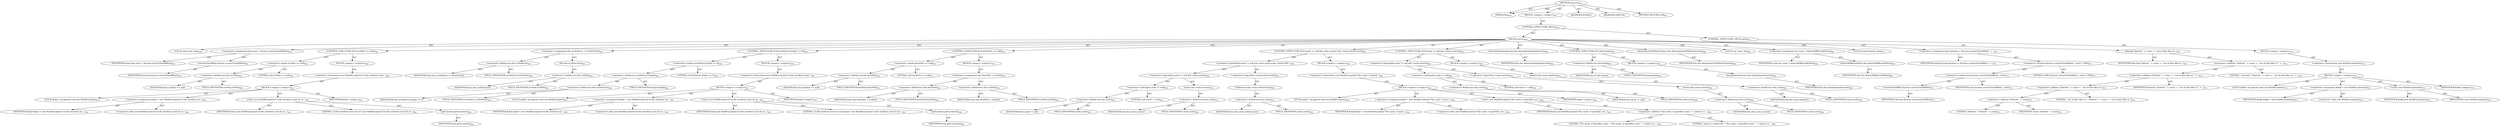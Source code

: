 digraph "execute" {  
"111669149709" [label = <(METHOD,execute)<SUB>637</SUB>> ]
"115964117000" [label = <(PARAM,this)<SUB>637</SUB>> ]
"25769803861" [label = <(BLOCK,&lt;empty&gt;,&lt;empty&gt;)<SUB>637</SUB>> ]
"47244640330" [label = <(CONTROL_STRUCTURE,TRY,try)<SUB>638</SUB>> ]
"25769803862" [label = <(BLOCK,try,try)<SUB>638</SUB>> ]
"94489280596" [label = <(LOCAL,long start: long)<SUB>639</SUB>> ]
"30064771607" [label = <(&lt;operator&gt;.assignment,long start = System.currentTimeMillis())<SUB>639</SUB>> ]
"68719477191" [label = <(IDENTIFIER,start,long start = System.currentTimeMillis())<SUB>639</SUB>> ]
"30064771608" [label = <(currentTimeMillis,System.currentTimeMillis())<SUB>639</SUB>> ]
"68719477192" [label = <(IDENTIFIER,System,System.currentTimeMillis())<SUB>639</SUB>> ]
"47244640331" [label = <(CONTROL_STRUCTURE,IF,if (srcPath == null))<SUB>640</SUB>> ]
"30064771609" [label = <(&lt;operator&gt;.equals,srcPath == null)<SUB>640</SUB>> ]
"30064771610" [label = <(&lt;operator&gt;.fieldAccess,this.srcPath)<SUB>640</SUB>> ]
"68719477193" [label = <(IDENTIFIER,this,srcPath == null)> ]
"55834574945" [label = <(FIELD_IDENTIFIER,srcPath,srcPath)<SUB>640</SUB>> ]
"90194313308" [label = <(LITERAL,null,srcPath == null)<SUB>640</SUB>> ]
"25769803863" [label = <(BLOCK,&lt;empty&gt;,&lt;empty&gt;)<SUB>640</SUB>> ]
"30064771611" [label = <(&lt;operator&gt;.throw,throw new BuildException(&quot;srcdir attribute must...)<SUB>641</SUB>> ]
"25769803864" [label = <(BLOCK,&lt;empty&gt;,&lt;empty&gt;)<SUB>641</SUB>> ]
"94489280597" [label = <(LOCAL,$obj3: org.apache.tools.ant.BuildException)<SUB>641</SUB>> ]
"30064771612" [label = <(&lt;operator&gt;.assignment,$obj3 = new BuildException(&quot;srcdir attribute mu...)<SUB>641</SUB>> ]
"68719477194" [label = <(IDENTIFIER,$obj3,$obj3 = new BuildException(&quot;srcdir attribute mu...)<SUB>641</SUB>> ]
"30064771613" [label = <(&lt;operator&gt;.alloc,new BuildException(&quot;srcdir attribute must be se...)<SUB>641</SUB>> ]
"30064771614" [label = <(&lt;init&gt;,new BuildException(&quot;srcdir attribute must be se...)<SUB>641</SUB>> ]
"68719477195" [label = <(IDENTIFIER,$obj3,new BuildException(&quot;srcdir attribute must be se...)<SUB>641</SUB>> ]
"90194313309" [label = <(LITERAL,&quot;srcdir attribute must be set&quot;,new BuildException(&quot;srcdir attribute must be se...)<SUB>641</SUB>> ]
"30064771615" [label = <(getLocation,getLocation())<SUB>642</SUB>> ]
"68719476763" [label = <(IDENTIFIER,this,getLocation())<SUB>642</SUB>> ]
"68719477196" [label = <(IDENTIFIER,$obj3,&lt;empty&gt;)<SUB>641</SUB>> ]
"30064771616" [label = <(&lt;operator&gt;.assignment,this.srcPathList = srcPath.list())<SUB>645</SUB>> ]
"30064771617" [label = <(&lt;operator&gt;.fieldAccess,this.srcPathList)<SUB>645</SUB>> ]
"68719477197" [label = <(IDENTIFIER,this,this.srcPathList = srcPath.list())> ]
"55834574946" [label = <(FIELD_IDENTIFIER,srcPathList,srcPathList)<SUB>645</SUB>> ]
"30064771618" [label = <(list,this.srcPath.list())<SUB>645</SUB>> ]
"30064771619" [label = <(&lt;operator&gt;.fieldAccess,this.srcPath)<SUB>645</SUB>> ]
"68719477198" [label = <(IDENTIFIER,this,this.srcPath.list())> ]
"55834574947" [label = <(FIELD_IDENTIFIER,srcPath,srcPath)<SUB>645</SUB>> ]
"47244640332" [label = <(CONTROL_STRUCTURE,IF,if (srcPathList.length == 0))<SUB>646</SUB>> ]
"30064771620" [label = <(&lt;operator&gt;.equals,srcPathList.length == 0)<SUB>646</SUB>> ]
"30064771621" [label = <(&lt;operator&gt;.fieldAccess,srcPathList.length)<SUB>646</SUB>> ]
"30064771622" [label = <(&lt;operator&gt;.fieldAccess,this.srcPathList)<SUB>646</SUB>> ]
"68719477199" [label = <(IDENTIFIER,this,srcPathList.length == 0)> ]
"55834574948" [label = <(FIELD_IDENTIFIER,srcPathList,srcPathList)<SUB>646</SUB>> ]
"55834574949" [label = <(FIELD_IDENTIFIER,length,length)<SUB>646</SUB>> ]
"90194313310" [label = <(LITERAL,0,srcPathList.length == 0)<SUB>646</SUB>> ]
"25769803865" [label = <(BLOCK,&lt;empty&gt;,&lt;empty&gt;)<SUB>646</SUB>> ]
"30064771623" [label = <(&lt;operator&gt;.throw,throw new BuildException(&quot;srcdir attribute must...)<SUB>647</SUB>> ]
"25769803866" [label = <(BLOCK,&lt;empty&gt;,&lt;empty&gt;)<SUB>647</SUB>> ]
"94489280598" [label = <(LOCAL,$obj4: org.apache.tools.ant.BuildException)<SUB>647</SUB>> ]
"30064771624" [label = <(&lt;operator&gt;.assignment,$obj4 = new BuildException(&quot;srcdir attribute mu...)<SUB>647</SUB>> ]
"68719477200" [label = <(IDENTIFIER,$obj4,$obj4 = new BuildException(&quot;srcdir attribute mu...)<SUB>647</SUB>> ]
"30064771625" [label = <(&lt;operator&gt;.alloc,new BuildException(&quot;srcdir attribute must be no...)<SUB>647</SUB>> ]
"30064771626" [label = <(&lt;init&gt;,new BuildException(&quot;srcdir attribute must be no...)<SUB>647</SUB>> ]
"68719477201" [label = <(IDENTIFIER,$obj4,new BuildException(&quot;srcdir attribute must be no...)<SUB>647</SUB>> ]
"90194313311" [label = <(LITERAL,&quot;srcdir attribute must be non-empty&quot;,new BuildException(&quot;srcdir attribute must be no...)<SUB>647</SUB>> ]
"30064771627" [label = <(getLocation,getLocation())<SUB>648</SUB>> ]
"68719476764" [label = <(IDENTIFIER,this,getLocation())<SUB>648</SUB>> ]
"68719477202" [label = <(IDENTIFIER,$obj4,&lt;empty&gt;)<SUB>647</SUB>> ]
"47244640333" [label = <(CONTROL_STRUCTURE,IF,if (destPath == null))<SUB>651</SUB>> ]
"30064771628" [label = <(&lt;operator&gt;.equals,destPath == null)<SUB>651</SUB>> ]
"30064771629" [label = <(&lt;operator&gt;.fieldAccess,this.destPath)<SUB>651</SUB>> ]
"68719477203" [label = <(IDENTIFIER,this,destPath == null)> ]
"55834574950" [label = <(FIELD_IDENTIFIER,destPath,destPath)<SUB>651</SUB>> ]
"90194313312" [label = <(LITERAL,null,destPath == null)<SUB>651</SUB>> ]
"25769803867" [label = <(BLOCK,&lt;empty&gt;,&lt;empty&gt;)<SUB>651</SUB>> ]
"30064771630" [label = <(&lt;operator&gt;.assignment,this.destPath = srcPath)<SUB>652</SUB>> ]
"30064771631" [label = <(&lt;operator&gt;.fieldAccess,this.destPath)<SUB>652</SUB>> ]
"68719477204" [label = <(IDENTIFIER,this,this.destPath = srcPath)> ]
"55834574951" [label = <(FIELD_IDENTIFIER,destPath,destPath)<SUB>652</SUB>> ]
"30064771632" [label = <(&lt;operator&gt;.fieldAccess,this.srcPath)<SUB>652</SUB>> ]
"68719477205" [label = <(IDENTIFIER,this,this.destPath = srcPath)> ]
"55834574952" [label = <(FIELD_IDENTIFIER,srcPath,srcPath)<SUB>652</SUB>> ]
"47244640334" [label = <(CONTROL_STRUCTURE,IF,if (cache != null &amp;&amp; cache.exists() &amp;&amp; !cache.isDirectory()))<SUB>655</SUB>> ]
"30064771633" [label = <(&lt;operator&gt;.logicalAnd,cache != null &amp;&amp; cache.exists() &amp;&amp; !cache.isDir...)<SUB>655</SUB>> ]
"30064771634" [label = <(&lt;operator&gt;.logicalAnd,cache != null &amp;&amp; cache.exists())<SUB>655</SUB>> ]
"30064771635" [label = <(&lt;operator&gt;.notEquals,cache != null)<SUB>655</SUB>> ]
"30064771636" [label = <(&lt;operator&gt;.fieldAccess,this.cache)<SUB>655</SUB>> ]
"68719477206" [label = <(IDENTIFIER,this,cache != null)> ]
"55834574953" [label = <(FIELD_IDENTIFIER,cache,cache)<SUB>655</SUB>> ]
"90194313313" [label = <(LITERAL,null,cache != null)<SUB>655</SUB>> ]
"30064771637" [label = <(exists,this.cache.exists())<SUB>655</SUB>> ]
"30064771638" [label = <(&lt;operator&gt;.fieldAccess,this.cache)<SUB>655</SUB>> ]
"68719477207" [label = <(IDENTIFIER,this,this.cache.exists())> ]
"55834574954" [label = <(FIELD_IDENTIFIER,cache,cache)<SUB>655</SUB>> ]
"30064771639" [label = <(&lt;operator&gt;.logicalNot,!cache.isDirectory())<SUB>655</SUB>> ]
"30064771640" [label = <(isDirectory,this.cache.isDirectory())<SUB>655</SUB>> ]
"30064771641" [label = <(&lt;operator&gt;.fieldAccess,this.cache)<SUB>655</SUB>> ]
"68719477208" [label = <(IDENTIFIER,this,this.cache.isDirectory())> ]
"55834574955" [label = <(FIELD_IDENTIFIER,cache,cache)<SUB>655</SUB>> ]
"25769803868" [label = <(BLOCK,&lt;empty&gt;,&lt;empty&gt;)<SUB>655</SUB>> ]
"30064771642" [label = <(&lt;operator&gt;.throw,throw new BuildException(&quot;The cache, if specifi...)<SUB>656</SUB>> ]
"25769803869" [label = <(BLOCK,&lt;empty&gt;,&lt;empty&gt;)<SUB>656</SUB>> ]
"94489280599" [label = <(LOCAL,$obj5: org.apache.tools.ant.BuildException)<SUB>656</SUB>> ]
"30064771643" [label = <(&lt;operator&gt;.assignment,$obj5 = new BuildException(&quot;The cache, if speci...)<SUB>656</SUB>> ]
"68719477209" [label = <(IDENTIFIER,$obj5,$obj5 = new BuildException(&quot;The cache, if speci...)<SUB>656</SUB>> ]
"30064771644" [label = <(&lt;operator&gt;.alloc,new BuildException(&quot;The cache, if specified, mu...)<SUB>656</SUB>> ]
"30064771645" [label = <(&lt;init&gt;,new BuildException(&quot;The cache, if specified, mu...)<SUB>656</SUB>> ]
"68719477210" [label = <(IDENTIFIER,$obj5,new BuildException(&quot;The cache, if specified, mu...)<SUB>656</SUB>> ]
"30064771646" [label = <(&lt;operator&gt;.addition,&quot;The cache, if specified, must &quot; + &quot;point to a ...)<SUB>656</SUB>> ]
"90194313314" [label = <(LITERAL,&quot;The cache, if specified, must &quot;,&quot;The cache, if specified, must &quot; + &quot;point to a ...)<SUB>656</SUB>> ]
"90194313315" [label = <(LITERAL,&quot;point to a directory&quot;,&quot;The cache, if specified, must &quot; + &quot;point to a ...)<SUB>657</SUB>> ]
"68719477211" [label = <(IDENTIFIER,$obj5,&lt;empty&gt;)<SUB>656</SUB>> ]
"47244640335" [label = <(CONTROL_STRUCTURE,IF,if (cache != null &amp;&amp; !cache.exists()))<SUB>660</SUB>> ]
"30064771647" [label = <(&lt;operator&gt;.logicalAnd,cache != null &amp;&amp; !cache.exists())<SUB>660</SUB>> ]
"30064771648" [label = <(&lt;operator&gt;.notEquals,cache != null)<SUB>660</SUB>> ]
"30064771649" [label = <(&lt;operator&gt;.fieldAccess,this.cache)<SUB>660</SUB>> ]
"68719477212" [label = <(IDENTIFIER,this,cache != null)> ]
"55834574956" [label = <(FIELD_IDENTIFIER,cache,cache)<SUB>660</SUB>> ]
"90194313316" [label = <(LITERAL,null,cache != null)<SUB>660</SUB>> ]
"30064771650" [label = <(&lt;operator&gt;.logicalNot,!cache.exists())<SUB>660</SUB>> ]
"30064771651" [label = <(exists,this.cache.exists())<SUB>660</SUB>> ]
"30064771652" [label = <(&lt;operator&gt;.fieldAccess,this.cache)<SUB>660</SUB>> ]
"68719477213" [label = <(IDENTIFIER,this,this.cache.exists())> ]
"55834574957" [label = <(FIELD_IDENTIFIER,cache,cache)<SUB>660</SUB>> ]
"25769803870" [label = <(BLOCK,&lt;empty&gt;,&lt;empty&gt;)<SUB>660</SUB>> ]
"30064771653" [label = <(mkdirs,this.cache.mkdirs())<SUB>661</SUB>> ]
"30064771654" [label = <(&lt;operator&gt;.fieldAccess,this.cache)<SUB>661</SUB>> ]
"68719477214" [label = <(IDENTIFIER,this,this.cache.mkdirs())> ]
"55834574958" [label = <(FIELD_IDENTIFIER,cache,cache)<SUB>661</SUB>> ]
"30064771655" [label = <(determineDependencies,this.determineDependencies())<SUB>664</SUB>> ]
"68719476765" [label = <(IDENTIFIER,this,this.determineDependencies())<SUB>664</SUB>> ]
"47244640336" [label = <(CONTROL_STRUCTURE,IF,if (this.dump))<SUB>665</SUB>> ]
"30064771656" [label = <(&lt;operator&gt;.fieldAccess,this.dump)<SUB>665</SUB>> ]
"68719477215" [label = <(IDENTIFIER,this,if (this.dump))> ]
"55834574959" [label = <(FIELD_IDENTIFIER,dump,dump)<SUB>665</SUB>> ]
"25769803871" [label = <(BLOCK,&lt;empty&gt;,&lt;empty&gt;)<SUB>665</SUB>> ]
"30064771657" [label = <(dumpDependencies,this.dumpDependencies())<SUB>666</SUB>> ]
"68719476766" [label = <(IDENTIFIER,this,this.dumpDependencies())<SUB>666</SUB>> ]
"30064771658" [label = <(determineOutOfDateClasses,this.determineOutOfDateClasses())<SUB>668</SUB>> ]
"68719476767" [label = <(IDENTIFIER,this,this.determineOutOfDateClasses())<SUB>668</SUB>> ]
"94489280600" [label = <(LOCAL,int count: int)<SUB>669</SUB>> ]
"30064771659" [label = <(&lt;operator&gt;.assignment,int count = deleteAllAffectedFiles())<SUB>669</SUB>> ]
"68719477216" [label = <(IDENTIFIER,count,int count = deleteAllAffectedFiles())<SUB>669</SUB>> ]
"30064771660" [label = <(deleteAllAffectedFiles,this.deleteAllAffectedFiles())<SUB>669</SUB>> ]
"68719476768" [label = <(IDENTIFIER,this,this.deleteAllAffectedFiles())<SUB>669</SUB>> ]
"94489280601" [label = <(LOCAL,long duration: long)<SUB>671</SUB>> ]
"30064771661" [label = <(&lt;operator&gt;.assignment,long duration = (System.currentTimeMillis() - s...)<SUB>671</SUB>> ]
"68719477217" [label = <(IDENTIFIER,duration,long duration = (System.currentTimeMillis() - s...)<SUB>671</SUB>> ]
"30064771662" [label = <(&lt;operator&gt;.division,(System.currentTimeMillis() - start) / 1000)<SUB>671</SUB>> ]
"30064771663" [label = <(&lt;operator&gt;.subtraction,System.currentTimeMillis() - start)<SUB>671</SUB>> ]
"30064771664" [label = <(currentTimeMillis,System.currentTimeMillis())<SUB>671</SUB>> ]
"68719477218" [label = <(IDENTIFIER,System,System.currentTimeMillis())<SUB>671</SUB>> ]
"68719477219" [label = <(IDENTIFIER,start,System.currentTimeMillis() - start)<SUB>671</SUB>> ]
"90194313317" [label = <(LITERAL,1000,(System.currentTimeMillis() - start) / 1000)<SUB>671</SUB>> ]
"30064771665" [label = <(log,log(&quot;Deleted &quot; + count + &quot; out of date files in...)<SUB>672</SUB>> ]
"68719476769" [label = <(IDENTIFIER,this,log(&quot;Deleted &quot; + count + &quot; out of date files in...)<SUB>672</SUB>> ]
"30064771666" [label = <(&lt;operator&gt;.addition,&quot;Deleted &quot; + count + &quot; out of date files in &quot; +...)<SUB>672</SUB>> ]
"30064771667" [label = <(&lt;operator&gt;.addition,&quot;Deleted &quot; + count + &quot; out of date files in &quot; +...)<SUB>672</SUB>> ]
"30064771668" [label = <(&lt;operator&gt;.addition,&quot;Deleted &quot; + count + &quot; out of date files in &quot;)<SUB>672</SUB>> ]
"30064771669" [label = <(&lt;operator&gt;.addition,&quot;Deleted &quot; + count)<SUB>672</SUB>> ]
"90194313318" [label = <(LITERAL,&quot;Deleted &quot;,&quot;Deleted &quot; + count)<SUB>672</SUB>> ]
"68719477220" [label = <(IDENTIFIER,count,&quot;Deleted &quot; + count)<SUB>672</SUB>> ]
"90194313319" [label = <(LITERAL,&quot; out of date files in &quot;,&quot;Deleted &quot; + count + &quot; out of date files in &quot;)<SUB>672</SUB>> ]
"68719477221" [label = <(IDENTIFIER,duration,&quot;Deleted &quot; + count + &quot; out of date files in &quot; +...)<SUB>673</SUB>> ]
"90194313320" [label = <(LITERAL,&quot; seconds&quot;,&quot;Deleted &quot; + count + &quot; out of date files in &quot; +...)<SUB>673</SUB>> ]
"47244640337" [label = <(CONTROL_STRUCTURE,CATCH,catch)<SUB>674</SUB>> ]
"25769803872" [label = <(BLOCK,&lt;empty&gt;,&lt;empty&gt;)<SUB>674</SUB>> ]
"30064771670" [label = <(&lt;operator&gt;.throw,throw new BuildException(e);)<SUB>675</SUB>> ]
"25769803873" [label = <(BLOCK,&lt;empty&gt;,&lt;empty&gt;)<SUB>675</SUB>> ]
"94489280602" [label = <(LOCAL,$obj6: org.apache.tools.ant.BuildException)<SUB>675</SUB>> ]
"30064771671" [label = <(&lt;operator&gt;.assignment,$obj6 = new BuildException(e))<SUB>675</SUB>> ]
"68719477222" [label = <(IDENTIFIER,$obj6,$obj6 = new BuildException(e))<SUB>675</SUB>> ]
"30064771672" [label = <(&lt;operator&gt;.alloc,new BuildException(e))<SUB>675</SUB>> ]
"30064771673" [label = <(&lt;init&gt;,new BuildException(e))<SUB>675</SUB>> ]
"68719477223" [label = <(IDENTIFIER,$obj6,new BuildException(e))<SUB>675</SUB>> ]
"68719477224" [label = <(IDENTIFIER,e,new BuildException(e))<SUB>675</SUB>> ]
"68719477225" [label = <(IDENTIFIER,$obj6,&lt;empty&gt;)<SUB>675</SUB>> ]
"133143986222" [label = <(MODIFIER,PUBLIC)> ]
"133143986223" [label = <(MODIFIER,VIRTUAL)> ]
"128849018893" [label = <(METHOD_RETURN,void)<SUB>637</SUB>> ]
  "111669149709" -> "115964117000"  [ label = "AST: "] 
  "111669149709" -> "25769803861"  [ label = "AST: "] 
  "111669149709" -> "133143986222"  [ label = "AST: "] 
  "111669149709" -> "133143986223"  [ label = "AST: "] 
  "111669149709" -> "128849018893"  [ label = "AST: "] 
  "25769803861" -> "47244640330"  [ label = "AST: "] 
  "47244640330" -> "25769803862"  [ label = "AST: "] 
  "47244640330" -> "47244640337"  [ label = "AST: "] 
  "25769803862" -> "94489280596"  [ label = "AST: "] 
  "25769803862" -> "30064771607"  [ label = "AST: "] 
  "25769803862" -> "47244640331"  [ label = "AST: "] 
  "25769803862" -> "30064771616"  [ label = "AST: "] 
  "25769803862" -> "47244640332"  [ label = "AST: "] 
  "25769803862" -> "47244640333"  [ label = "AST: "] 
  "25769803862" -> "47244640334"  [ label = "AST: "] 
  "25769803862" -> "47244640335"  [ label = "AST: "] 
  "25769803862" -> "30064771655"  [ label = "AST: "] 
  "25769803862" -> "47244640336"  [ label = "AST: "] 
  "25769803862" -> "30064771658"  [ label = "AST: "] 
  "25769803862" -> "94489280600"  [ label = "AST: "] 
  "25769803862" -> "30064771659"  [ label = "AST: "] 
  "25769803862" -> "94489280601"  [ label = "AST: "] 
  "25769803862" -> "30064771661"  [ label = "AST: "] 
  "25769803862" -> "30064771665"  [ label = "AST: "] 
  "30064771607" -> "68719477191"  [ label = "AST: "] 
  "30064771607" -> "30064771608"  [ label = "AST: "] 
  "30064771608" -> "68719477192"  [ label = "AST: "] 
  "47244640331" -> "30064771609"  [ label = "AST: "] 
  "47244640331" -> "25769803863"  [ label = "AST: "] 
  "30064771609" -> "30064771610"  [ label = "AST: "] 
  "30064771609" -> "90194313308"  [ label = "AST: "] 
  "30064771610" -> "68719477193"  [ label = "AST: "] 
  "30064771610" -> "55834574945"  [ label = "AST: "] 
  "25769803863" -> "30064771611"  [ label = "AST: "] 
  "30064771611" -> "25769803864"  [ label = "AST: "] 
  "25769803864" -> "94489280597"  [ label = "AST: "] 
  "25769803864" -> "30064771612"  [ label = "AST: "] 
  "25769803864" -> "30064771614"  [ label = "AST: "] 
  "25769803864" -> "68719477196"  [ label = "AST: "] 
  "30064771612" -> "68719477194"  [ label = "AST: "] 
  "30064771612" -> "30064771613"  [ label = "AST: "] 
  "30064771614" -> "68719477195"  [ label = "AST: "] 
  "30064771614" -> "90194313309"  [ label = "AST: "] 
  "30064771614" -> "30064771615"  [ label = "AST: "] 
  "30064771615" -> "68719476763"  [ label = "AST: "] 
  "30064771616" -> "30064771617"  [ label = "AST: "] 
  "30064771616" -> "30064771618"  [ label = "AST: "] 
  "30064771617" -> "68719477197"  [ label = "AST: "] 
  "30064771617" -> "55834574946"  [ label = "AST: "] 
  "30064771618" -> "30064771619"  [ label = "AST: "] 
  "30064771619" -> "68719477198"  [ label = "AST: "] 
  "30064771619" -> "55834574947"  [ label = "AST: "] 
  "47244640332" -> "30064771620"  [ label = "AST: "] 
  "47244640332" -> "25769803865"  [ label = "AST: "] 
  "30064771620" -> "30064771621"  [ label = "AST: "] 
  "30064771620" -> "90194313310"  [ label = "AST: "] 
  "30064771621" -> "30064771622"  [ label = "AST: "] 
  "30064771621" -> "55834574949"  [ label = "AST: "] 
  "30064771622" -> "68719477199"  [ label = "AST: "] 
  "30064771622" -> "55834574948"  [ label = "AST: "] 
  "25769803865" -> "30064771623"  [ label = "AST: "] 
  "30064771623" -> "25769803866"  [ label = "AST: "] 
  "25769803866" -> "94489280598"  [ label = "AST: "] 
  "25769803866" -> "30064771624"  [ label = "AST: "] 
  "25769803866" -> "30064771626"  [ label = "AST: "] 
  "25769803866" -> "68719477202"  [ label = "AST: "] 
  "30064771624" -> "68719477200"  [ label = "AST: "] 
  "30064771624" -> "30064771625"  [ label = "AST: "] 
  "30064771626" -> "68719477201"  [ label = "AST: "] 
  "30064771626" -> "90194313311"  [ label = "AST: "] 
  "30064771626" -> "30064771627"  [ label = "AST: "] 
  "30064771627" -> "68719476764"  [ label = "AST: "] 
  "47244640333" -> "30064771628"  [ label = "AST: "] 
  "47244640333" -> "25769803867"  [ label = "AST: "] 
  "30064771628" -> "30064771629"  [ label = "AST: "] 
  "30064771628" -> "90194313312"  [ label = "AST: "] 
  "30064771629" -> "68719477203"  [ label = "AST: "] 
  "30064771629" -> "55834574950"  [ label = "AST: "] 
  "25769803867" -> "30064771630"  [ label = "AST: "] 
  "30064771630" -> "30064771631"  [ label = "AST: "] 
  "30064771630" -> "30064771632"  [ label = "AST: "] 
  "30064771631" -> "68719477204"  [ label = "AST: "] 
  "30064771631" -> "55834574951"  [ label = "AST: "] 
  "30064771632" -> "68719477205"  [ label = "AST: "] 
  "30064771632" -> "55834574952"  [ label = "AST: "] 
  "47244640334" -> "30064771633"  [ label = "AST: "] 
  "47244640334" -> "25769803868"  [ label = "AST: "] 
  "30064771633" -> "30064771634"  [ label = "AST: "] 
  "30064771633" -> "30064771639"  [ label = "AST: "] 
  "30064771634" -> "30064771635"  [ label = "AST: "] 
  "30064771634" -> "30064771637"  [ label = "AST: "] 
  "30064771635" -> "30064771636"  [ label = "AST: "] 
  "30064771635" -> "90194313313"  [ label = "AST: "] 
  "30064771636" -> "68719477206"  [ label = "AST: "] 
  "30064771636" -> "55834574953"  [ label = "AST: "] 
  "30064771637" -> "30064771638"  [ label = "AST: "] 
  "30064771638" -> "68719477207"  [ label = "AST: "] 
  "30064771638" -> "55834574954"  [ label = "AST: "] 
  "30064771639" -> "30064771640"  [ label = "AST: "] 
  "30064771640" -> "30064771641"  [ label = "AST: "] 
  "30064771641" -> "68719477208"  [ label = "AST: "] 
  "30064771641" -> "55834574955"  [ label = "AST: "] 
  "25769803868" -> "30064771642"  [ label = "AST: "] 
  "30064771642" -> "25769803869"  [ label = "AST: "] 
  "25769803869" -> "94489280599"  [ label = "AST: "] 
  "25769803869" -> "30064771643"  [ label = "AST: "] 
  "25769803869" -> "30064771645"  [ label = "AST: "] 
  "25769803869" -> "68719477211"  [ label = "AST: "] 
  "30064771643" -> "68719477209"  [ label = "AST: "] 
  "30064771643" -> "30064771644"  [ label = "AST: "] 
  "30064771645" -> "68719477210"  [ label = "AST: "] 
  "30064771645" -> "30064771646"  [ label = "AST: "] 
  "30064771646" -> "90194313314"  [ label = "AST: "] 
  "30064771646" -> "90194313315"  [ label = "AST: "] 
  "47244640335" -> "30064771647"  [ label = "AST: "] 
  "47244640335" -> "25769803870"  [ label = "AST: "] 
  "30064771647" -> "30064771648"  [ label = "AST: "] 
  "30064771647" -> "30064771650"  [ label = "AST: "] 
  "30064771648" -> "30064771649"  [ label = "AST: "] 
  "30064771648" -> "90194313316"  [ label = "AST: "] 
  "30064771649" -> "68719477212"  [ label = "AST: "] 
  "30064771649" -> "55834574956"  [ label = "AST: "] 
  "30064771650" -> "30064771651"  [ label = "AST: "] 
  "30064771651" -> "30064771652"  [ label = "AST: "] 
  "30064771652" -> "68719477213"  [ label = "AST: "] 
  "30064771652" -> "55834574957"  [ label = "AST: "] 
  "25769803870" -> "30064771653"  [ label = "AST: "] 
  "30064771653" -> "30064771654"  [ label = "AST: "] 
  "30064771654" -> "68719477214"  [ label = "AST: "] 
  "30064771654" -> "55834574958"  [ label = "AST: "] 
  "30064771655" -> "68719476765"  [ label = "AST: "] 
  "47244640336" -> "30064771656"  [ label = "AST: "] 
  "47244640336" -> "25769803871"  [ label = "AST: "] 
  "30064771656" -> "68719477215"  [ label = "AST: "] 
  "30064771656" -> "55834574959"  [ label = "AST: "] 
  "25769803871" -> "30064771657"  [ label = "AST: "] 
  "30064771657" -> "68719476766"  [ label = "AST: "] 
  "30064771658" -> "68719476767"  [ label = "AST: "] 
  "30064771659" -> "68719477216"  [ label = "AST: "] 
  "30064771659" -> "30064771660"  [ label = "AST: "] 
  "30064771660" -> "68719476768"  [ label = "AST: "] 
  "30064771661" -> "68719477217"  [ label = "AST: "] 
  "30064771661" -> "30064771662"  [ label = "AST: "] 
  "30064771662" -> "30064771663"  [ label = "AST: "] 
  "30064771662" -> "90194313317"  [ label = "AST: "] 
  "30064771663" -> "30064771664"  [ label = "AST: "] 
  "30064771663" -> "68719477219"  [ label = "AST: "] 
  "30064771664" -> "68719477218"  [ label = "AST: "] 
  "30064771665" -> "68719476769"  [ label = "AST: "] 
  "30064771665" -> "30064771666"  [ label = "AST: "] 
  "30064771666" -> "30064771667"  [ label = "AST: "] 
  "30064771666" -> "90194313320"  [ label = "AST: "] 
  "30064771667" -> "30064771668"  [ label = "AST: "] 
  "30064771667" -> "68719477221"  [ label = "AST: "] 
  "30064771668" -> "30064771669"  [ label = "AST: "] 
  "30064771668" -> "90194313319"  [ label = "AST: "] 
  "30064771669" -> "90194313318"  [ label = "AST: "] 
  "30064771669" -> "68719477220"  [ label = "AST: "] 
  "47244640337" -> "25769803872"  [ label = "AST: "] 
  "25769803872" -> "30064771670"  [ label = "AST: "] 
  "30064771670" -> "25769803873"  [ label = "AST: "] 
  "25769803873" -> "94489280602"  [ label = "AST: "] 
  "25769803873" -> "30064771671"  [ label = "AST: "] 
  "25769803873" -> "30064771673"  [ label = "AST: "] 
  "25769803873" -> "68719477225"  [ label = "AST: "] 
  "30064771671" -> "68719477222"  [ label = "AST: "] 
  "30064771671" -> "30064771672"  [ label = "AST: "] 
  "30064771673" -> "68719477223"  [ label = "AST: "] 
  "30064771673" -> "68719477224"  [ label = "AST: "] 
  "111669149709" -> "115964117000"  [ label = "DDG: "] 
}
